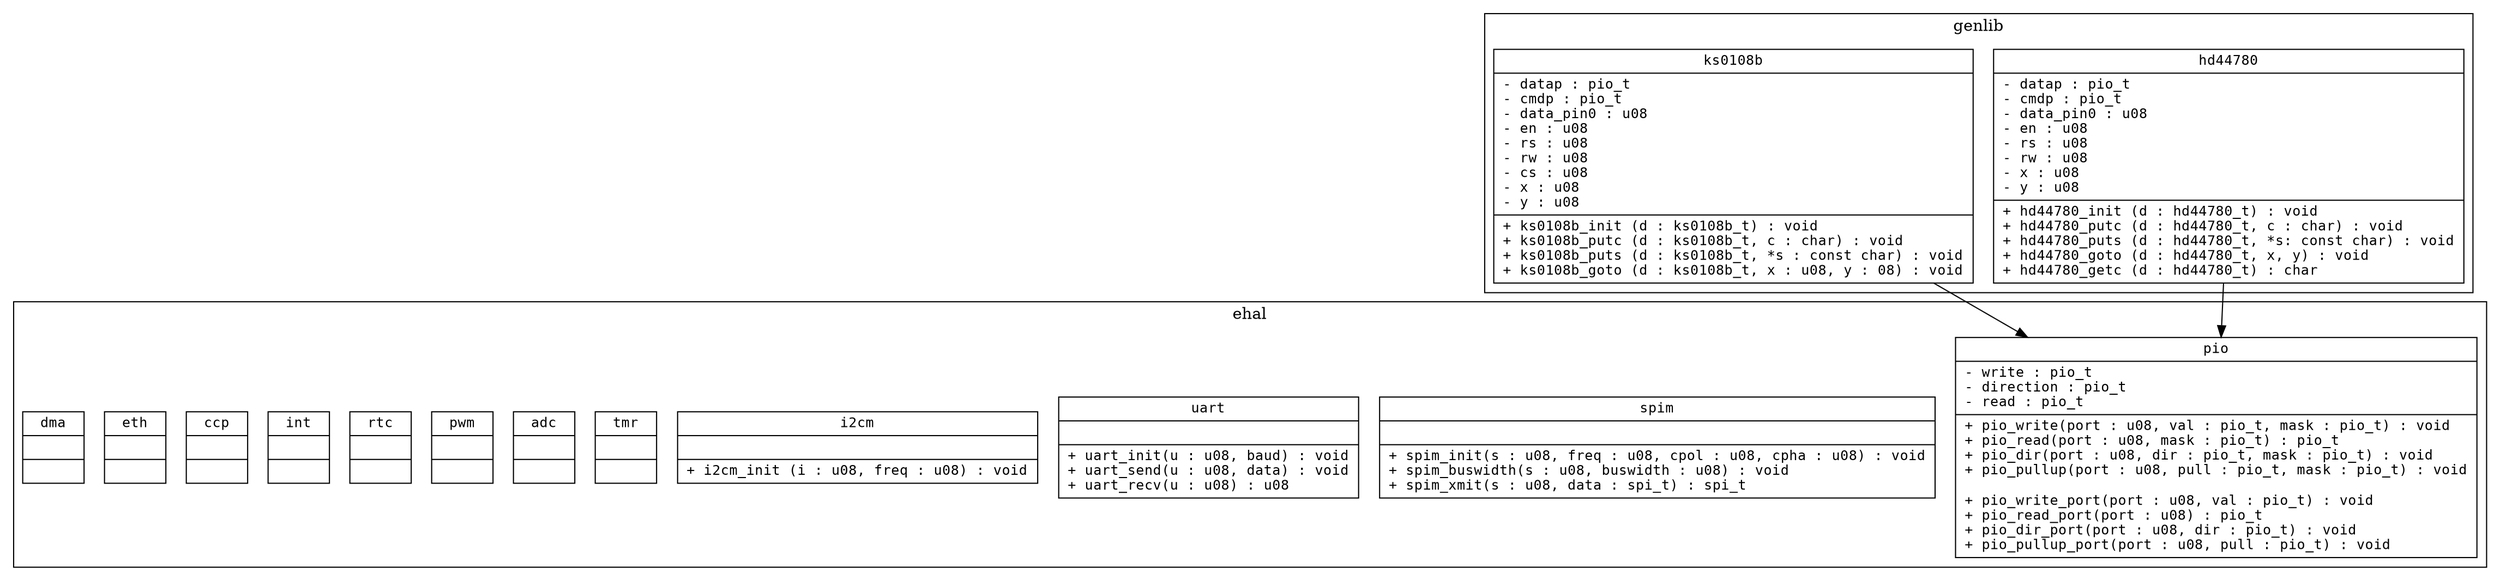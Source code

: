digraph G {
	node [	fontname = "Bitstream Vera Sans Mono"
		shape = "record"
		fontsize = 12 ]
        edge [	fontname = "Bitstream Vera Sans Mono"
		fontsize = 8 ]

/*------------------------------------------------------------------------*/
	subgraph cluster_ehal {
		label="ehal";
		pio [ label="{\
pio\
|\
- write : pio_t\l\
- direction : pio_t\l\
- read : pio_t\l\
|\
+ pio_write		(port : u08, val : pio_t, mask : pio_t) : void\l\
+ pio_read		(port : u08, mask : pio_t) : pio_t\l\
+ pio_dir		(port : u08, dir : pio_t, mask : pio_t) : void\l\
+ pio_pullup		(port : u08, pull : pio_t, mask : pio_t) : void\l\
\l\
+ pio_write_port	(port : u08, val : pio_t) : void\l\
+ pio_read_port		(port : u08) : pio_t\l\
+ pio_dir_port		(port : u08, dir : pio_t) : void\l\
+ pio_pullup_port	(port : u08, pull : pio_t) : void\l\
}" ]
		spim [ label="{\
spim\
|\
|\
+ spim_init	(s : u08, freq : u08, cpol : u08, cpha : u08) : void\l\
+ spim_buswidth	(s : u08, buswidth : u08) : void\l\
+ spim_xmit	(s : u08, data : spi_t) : spi_t\l\
}" ]
		uart [ label="{\
uart\
||\
+ uart_init	(u : u08, baud) : void\l\
+ uart_send	(u : u08, data) : void\l\
+ uart_recv	(u : u08) : u08\l\
}" ]
		i2cm [ label="{\
i2cm\
||\
+ i2cm_init (i : u08, freq : u08) : void\
}" ]
		tmr [ label="{\
tmr\
||\
}" ]
		adc [ label="{\
adc\
||\
}" ]
		pwm [ label="{\
pwm\
||\
}" ]
		rtc [ label="{\
rtc\
||\
}" ]
		int [ label="{\
int\
||\
}" ]
		ccp [ label="{\
ccp\
||\
}" ]
		eth [ label="{\
eth\
||\
}" ]
		dma [ label="{\
dma\
||\
}" ]
	}
/*------------------------------------------------------------------------*/
	subgraph cluster_genlib {
		label="genlib";

		hd44780 [ label="{\
hd44780\
|\
- datap : pio_t\l\
- cmdp : pio_t\l\
- data_pin0 : u08\l\
- en : u08\l\
- rs : u08\l\
- rw : u08\l\
- x : u08\l\
- y : u08\l\
|\
+ hd44780_init (d : hd44780_t) : void\l\
+ hd44780_putc (d : hd44780_t, c : char) : void\l\
+ hd44780_puts (d : hd44780_t, *s: const char) : void\l\
+ hd44780_goto (d : hd44780_t, x, y) : void\l\
+ hd44780_getc (d : hd44780_t) : char\l\
}" ]
		ks0108b [ label="{\
ks0108b\
|\
- datap : pio_t\l\
- cmdp : pio_t\l\
- data_pin0 : u08\l\
- en : u08\l\
- rs : u08\l\
- rw : u08\l\
- cs : u08\l\
- x : u08\l\
- y : u08\l\
|\
+ ks0108b_init (d : ks0108b_t) : void\l\
+ ks0108b_putc (d : ks0108b_t, c : char) : void\l\
+ ks0108b_puts (d : ks0108b_t, *s : const char) : void\l\
+ ks0108b_goto (d : ks0108b_t, x : u08, y : 08) : void\l\
}" ]
		hd44780 -> pio;
		ks0108b -> pio;
	}
}
